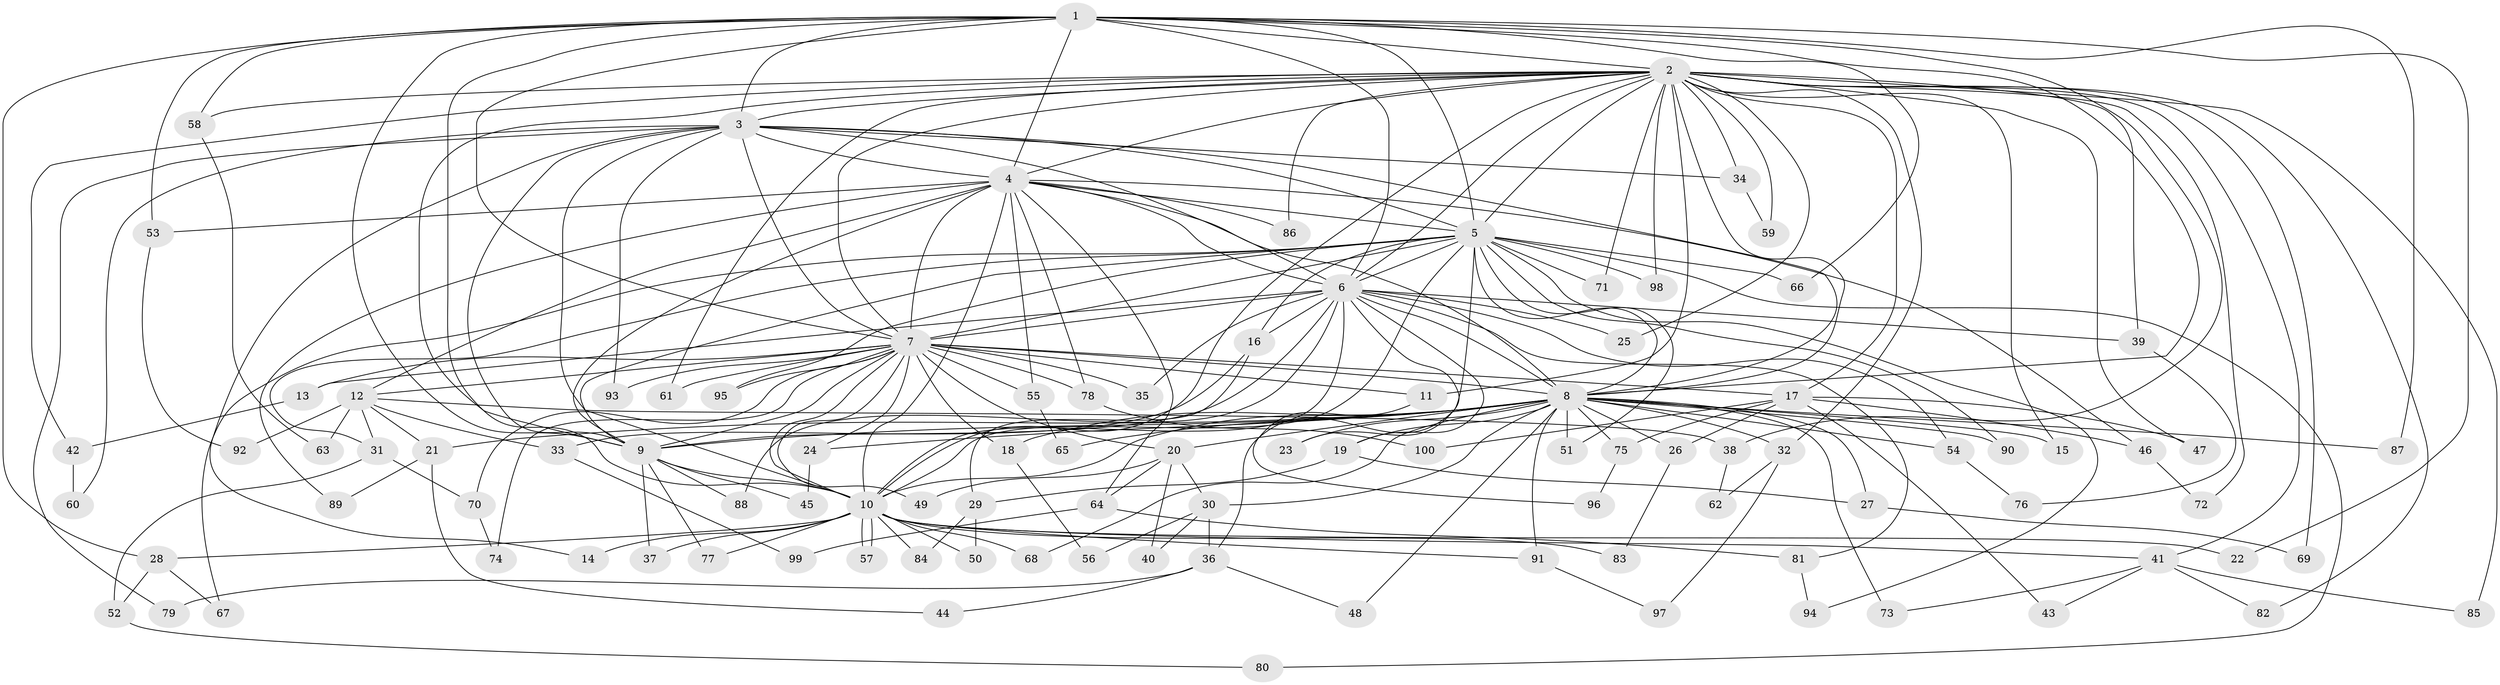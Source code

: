 // Generated by graph-tools (version 1.1) at 2025/45/03/09/25 04:45:37]
// undirected, 100 vertices, 225 edges
graph export_dot {
graph [start="1"]
  node [color=gray90,style=filled];
  1;
  2;
  3;
  4;
  5;
  6;
  7;
  8;
  9;
  10;
  11;
  12;
  13;
  14;
  15;
  16;
  17;
  18;
  19;
  20;
  21;
  22;
  23;
  24;
  25;
  26;
  27;
  28;
  29;
  30;
  31;
  32;
  33;
  34;
  35;
  36;
  37;
  38;
  39;
  40;
  41;
  42;
  43;
  44;
  45;
  46;
  47;
  48;
  49;
  50;
  51;
  52;
  53;
  54;
  55;
  56;
  57;
  58;
  59;
  60;
  61;
  62;
  63;
  64;
  65;
  66;
  67;
  68;
  69;
  70;
  71;
  72;
  73;
  74;
  75;
  76;
  77;
  78;
  79;
  80;
  81;
  82;
  83;
  84;
  85;
  86;
  87;
  88;
  89;
  90;
  91;
  92;
  93;
  94;
  95;
  96;
  97;
  98;
  99;
  100;
  1 -- 2;
  1 -- 3;
  1 -- 4;
  1 -- 5;
  1 -- 6;
  1 -- 7;
  1 -- 8;
  1 -- 9;
  1 -- 10;
  1 -- 22;
  1 -- 28;
  1 -- 38;
  1 -- 53;
  1 -- 58;
  1 -- 66;
  1 -- 87;
  2 -- 3;
  2 -- 4;
  2 -- 5;
  2 -- 6;
  2 -- 7;
  2 -- 8;
  2 -- 9;
  2 -- 10;
  2 -- 11;
  2 -- 15;
  2 -- 17;
  2 -- 25;
  2 -- 32;
  2 -- 34;
  2 -- 39;
  2 -- 41;
  2 -- 42;
  2 -- 47;
  2 -- 58;
  2 -- 59;
  2 -- 61;
  2 -- 69;
  2 -- 71;
  2 -- 72;
  2 -- 82;
  2 -- 85;
  2 -- 86;
  2 -- 98;
  3 -- 4;
  3 -- 5;
  3 -- 6;
  3 -- 7;
  3 -- 8;
  3 -- 9;
  3 -- 10;
  3 -- 14;
  3 -- 34;
  3 -- 60;
  3 -- 79;
  3 -- 93;
  4 -- 5;
  4 -- 6;
  4 -- 7;
  4 -- 8;
  4 -- 9;
  4 -- 10;
  4 -- 12;
  4 -- 46;
  4 -- 53;
  4 -- 55;
  4 -- 64;
  4 -- 78;
  4 -- 86;
  4 -- 89;
  5 -- 6;
  5 -- 7;
  5 -- 8;
  5 -- 9;
  5 -- 10;
  5 -- 16;
  5 -- 31;
  5 -- 36;
  5 -- 51;
  5 -- 66;
  5 -- 67;
  5 -- 71;
  5 -- 80;
  5 -- 90;
  5 -- 94;
  5 -- 95;
  5 -- 98;
  6 -- 7;
  6 -- 8;
  6 -- 9;
  6 -- 10;
  6 -- 13;
  6 -- 16;
  6 -- 19;
  6 -- 23;
  6 -- 25;
  6 -- 35;
  6 -- 39;
  6 -- 54;
  6 -- 81;
  6 -- 88;
  7 -- 8;
  7 -- 9;
  7 -- 10;
  7 -- 11;
  7 -- 12;
  7 -- 13;
  7 -- 17;
  7 -- 18;
  7 -- 20;
  7 -- 24;
  7 -- 35;
  7 -- 49;
  7 -- 55;
  7 -- 61;
  7 -- 70;
  7 -- 74;
  7 -- 78;
  7 -- 93;
  7 -- 95;
  8 -- 9;
  8 -- 10;
  8 -- 15;
  8 -- 18;
  8 -- 19;
  8 -- 20;
  8 -- 21;
  8 -- 23;
  8 -- 24;
  8 -- 26;
  8 -- 27;
  8 -- 30;
  8 -- 32;
  8 -- 48;
  8 -- 51;
  8 -- 54;
  8 -- 65;
  8 -- 68;
  8 -- 73;
  8 -- 75;
  8 -- 87;
  8 -- 90;
  8 -- 91;
  9 -- 10;
  9 -- 37;
  9 -- 45;
  9 -- 77;
  9 -- 88;
  10 -- 14;
  10 -- 22;
  10 -- 28;
  10 -- 37;
  10 -- 41;
  10 -- 50;
  10 -- 57;
  10 -- 57;
  10 -- 68;
  10 -- 77;
  10 -- 83;
  10 -- 84;
  10 -- 91;
  11 -- 96;
  12 -- 21;
  12 -- 31;
  12 -- 33;
  12 -- 38;
  12 -- 63;
  12 -- 92;
  13 -- 42;
  16 -- 29;
  16 -- 33;
  17 -- 26;
  17 -- 43;
  17 -- 46;
  17 -- 47;
  17 -- 75;
  17 -- 100;
  18 -- 56;
  19 -- 27;
  19 -- 29;
  20 -- 30;
  20 -- 40;
  20 -- 49;
  20 -- 64;
  21 -- 44;
  21 -- 89;
  24 -- 45;
  26 -- 83;
  27 -- 69;
  28 -- 52;
  28 -- 67;
  29 -- 50;
  29 -- 84;
  30 -- 36;
  30 -- 40;
  30 -- 56;
  31 -- 52;
  31 -- 70;
  32 -- 62;
  32 -- 97;
  33 -- 99;
  34 -- 59;
  36 -- 44;
  36 -- 48;
  36 -- 79;
  38 -- 62;
  39 -- 76;
  41 -- 43;
  41 -- 73;
  41 -- 82;
  41 -- 85;
  42 -- 60;
  46 -- 72;
  52 -- 80;
  53 -- 92;
  54 -- 76;
  55 -- 65;
  58 -- 63;
  64 -- 81;
  64 -- 99;
  70 -- 74;
  75 -- 96;
  78 -- 100;
  81 -- 94;
  91 -- 97;
}
